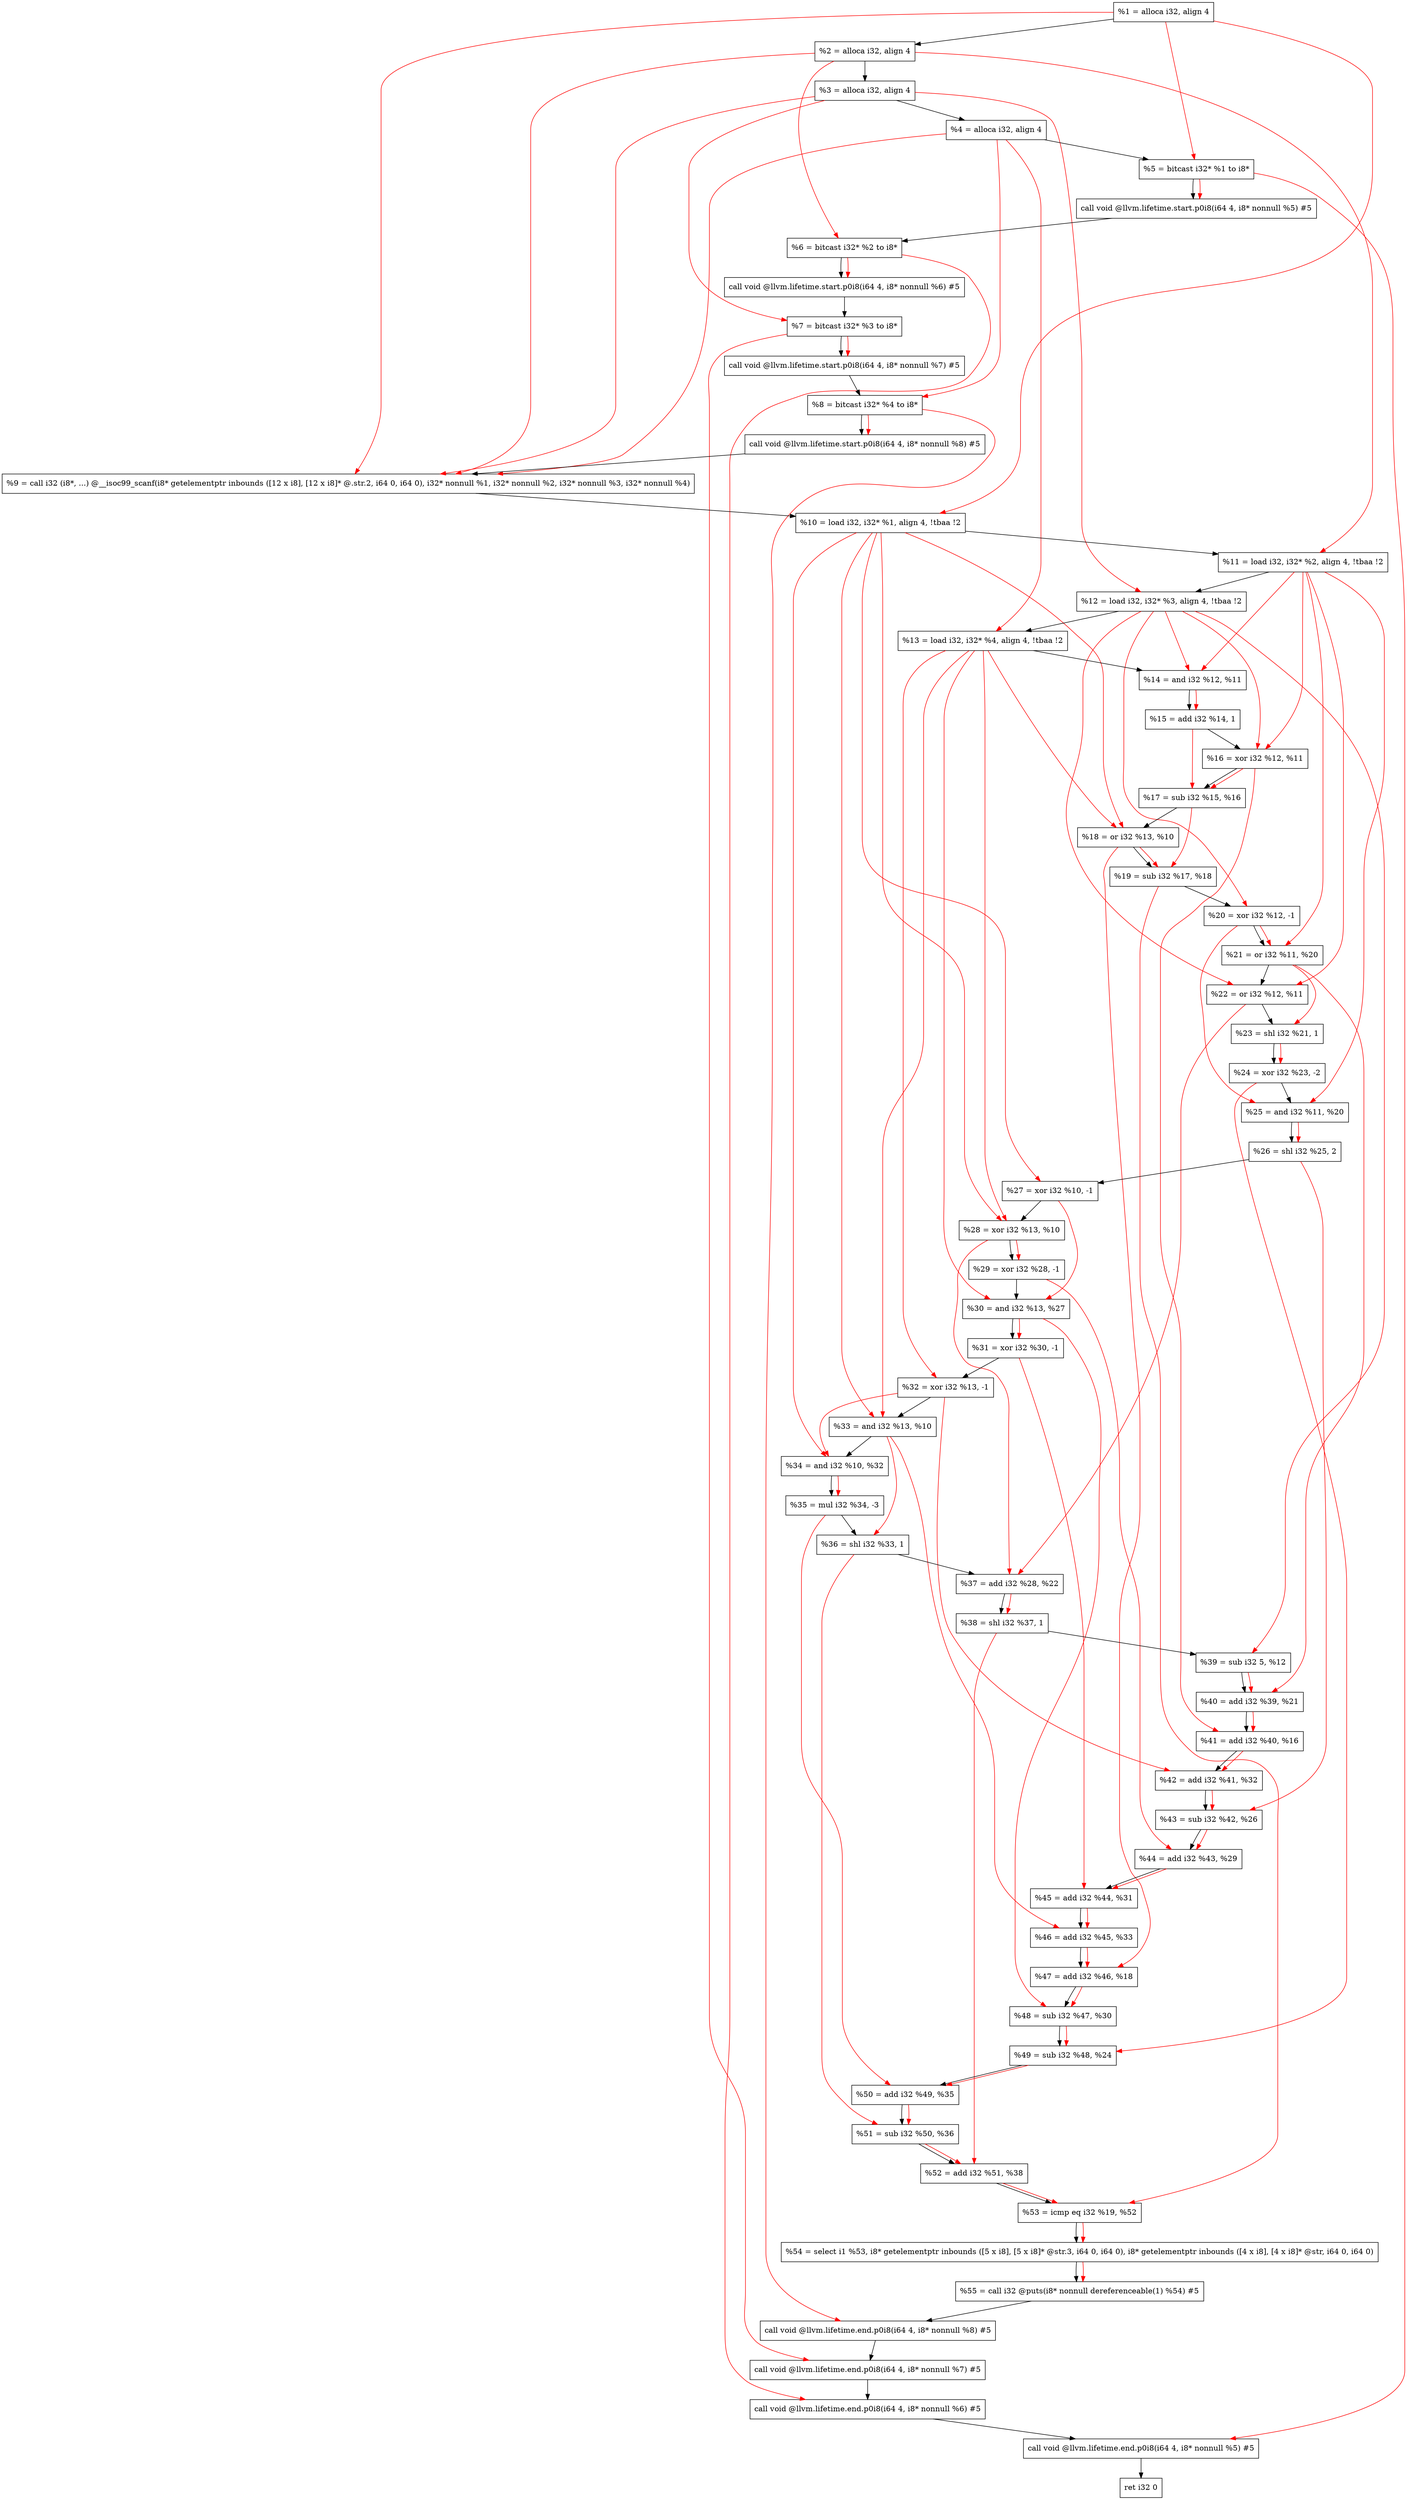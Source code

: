 digraph "DFG for'main' function" {
	Node0x138ebe8[shape=record, label="  %1 = alloca i32, align 4"];
	Node0x138ec68[shape=record, label="  %2 = alloca i32, align 4"];
	Node0x138ecf8[shape=record, label="  %3 = alloca i32, align 4"];
	Node0x138ed58[shape=record, label="  %4 = alloca i32, align 4"];
	Node0x138ee08[shape=record, label="  %5 = bitcast i32* %1 to i8*"];
	Node0x138f238[shape=record, label="  call void @llvm.lifetime.start.p0i8(i64 4, i8* nonnull %5) #5"];
	Node0x138f318[shape=record, label="  %6 = bitcast i32* %2 to i8*"];
	Node0x138f418[shape=record, label="  call void @llvm.lifetime.start.p0i8(i64 4, i8* nonnull %6) #5"];
	Node0x138f4d8[shape=record, label="  %7 = bitcast i32* %3 to i8*"];
	Node0x138f588[shape=record, label="  call void @llvm.lifetime.start.p0i8(i64 4, i8* nonnull %7) #5"];
	Node0x138f648[shape=record, label="  %8 = bitcast i32* %4 to i8*"];
	Node0x138f6f8[shape=record, label="  call void @llvm.lifetime.start.p0i8(i64 4, i8* nonnull %8) #5"];
	Node0x1389b40[shape=record, label="  %9 = call i32 (i8*, ...) @__isoc99_scanf(i8* getelementptr inbounds ([12 x i8], [12 x i8]* @.str.2, i64 0, i64 0), i32* nonnull %1, i32* nonnull %2, i32* nonnull %3, i32* nonnull %4)"];
	Node0x138f8f8[shape=record, label="  %10 = load i32, i32* %1, align 4, !tbaa !2"];
	Node0x1390868[shape=record, label="  %11 = load i32, i32* %2, align 4, !tbaa !2"];
	Node0x1390ed8[shape=record, label="  %12 = load i32, i32* %3, align 4, !tbaa !2"];
	Node0x1390f38[shape=record, label="  %13 = load i32, i32* %4, align 4, !tbaa !2"];
	Node0x1390fb0[shape=record, label="  %14 = and i32 %12, %11"];
	Node0x1391020[shape=record, label="  %15 = add i32 %14, 1"];
	Node0x1391090[shape=record, label="  %16 = xor i32 %12, %11"];
	Node0x1391100[shape=record, label="  %17 = sub i32 %15, %16"];
	Node0x1391170[shape=record, label="  %18 = or i32 %13, %10"];
	Node0x13911e0[shape=record, label="  %19 = sub i32 %17, %18"];
	Node0x1391250[shape=record, label="  %20 = xor i32 %12, -1"];
	Node0x13912c0[shape=record, label="  %21 = or i32 %11, %20"];
	Node0x1391330[shape=record, label="  %22 = or i32 %12, %11"];
	Node0x13913a0[shape=record, label="  %23 = shl i32 %21, 1"];
	Node0x1391410[shape=record, label="  %24 = xor i32 %23, -2"];
	Node0x1391480[shape=record, label="  %25 = and i32 %11, %20"];
	Node0x13914f0[shape=record, label="  %26 = shl i32 %25, 2"];
	Node0x1391560[shape=record, label="  %27 = xor i32 %10, -1"];
	Node0x13915d0[shape=record, label="  %28 = xor i32 %13, %10"];
	Node0x1391640[shape=record, label="  %29 = xor i32 %28, -1"];
	Node0x13916b0[shape=record, label="  %30 = and i32 %13, %27"];
	Node0x1391720[shape=record, label="  %31 = xor i32 %30, -1"];
	Node0x1391790[shape=record, label="  %32 = xor i32 %13, -1"];
	Node0x1391800[shape=record, label="  %33 = and i32 %13, %10"];
	Node0x1391870[shape=record, label="  %34 = and i32 %10, %32"];
	Node0x13918e0[shape=record, label="  %35 = mul i32 %34, -3"];
	Node0x1391950[shape=record, label="  %36 = shl i32 %33, 1"];
	Node0x13919c0[shape=record, label="  %37 = add i32 %28, %22"];
	Node0x1391a30[shape=record, label="  %38 = shl i32 %37, 1"];
	Node0x1391aa0[shape=record, label="  %39 = sub i32 5, %12"];
	Node0x1391b10[shape=record, label="  %40 = add i32 %39, %21"];
	Node0x1391b80[shape=record, label="  %41 = add i32 %40, %16"];
	Node0x1391bf0[shape=record, label="  %42 = add i32 %41, %32"];
	Node0x1391c60[shape=record, label="  %43 = sub i32 %42, %26"];
	Node0x1391cd0[shape=record, label="  %44 = add i32 %43, %29"];
	Node0x1391d40[shape=record, label="  %45 = add i32 %44, %31"];
	Node0x1391db0[shape=record, label="  %46 = add i32 %45, %33"];
	Node0x1391e20[shape=record, label="  %47 = add i32 %46, %18"];
	Node0x1391e90[shape=record, label="  %48 = sub i32 %47, %30"];
	Node0x1391f00[shape=record, label="  %49 = sub i32 %48, %24"];
	Node0x1391f70[shape=record, label="  %50 = add i32 %49, %35"];
	Node0x1391fe0[shape=record, label="  %51 = sub i32 %50, %36"];
	Node0x1392050[shape=record, label="  %52 = add i32 %51, %38"];
	Node0x13920c0[shape=record, label="  %53 = icmp eq i32 %19, %52"];
	Node0x132e8b8[shape=record, label="  %54 = select i1 %53, i8* getelementptr inbounds ([5 x i8], [5 x i8]* @str.3, i64 0, i64 0), i8* getelementptr inbounds ([4 x i8], [4 x i8]* @str, i64 0, i64 0)"];
	Node0x1392150[shape=record, label="  %55 = call i32 @puts(i8* nonnull dereferenceable(1) %54) #5"];
	Node0x13923f8[shape=record, label="  call void @llvm.lifetime.end.p0i8(i64 4, i8* nonnull %8) #5"];
	Node0x1392558[shape=record, label="  call void @llvm.lifetime.end.p0i8(i64 4, i8* nonnull %7) #5"];
	Node0x1392668[shape=record, label="  call void @llvm.lifetime.end.p0i8(i64 4, i8* nonnull %6) #5"];
	Node0x1392778[shape=record, label="  call void @llvm.lifetime.end.p0i8(i64 4, i8* nonnull %5) #5"];
	Node0x1392838[shape=record, label="  ret i32 0"];
	Node0x138ebe8 -> Node0x138ec68;
	Node0x138ec68 -> Node0x138ecf8;
	Node0x138ecf8 -> Node0x138ed58;
	Node0x138ed58 -> Node0x138ee08;
	Node0x138ee08 -> Node0x138f238;
	Node0x138f238 -> Node0x138f318;
	Node0x138f318 -> Node0x138f418;
	Node0x138f418 -> Node0x138f4d8;
	Node0x138f4d8 -> Node0x138f588;
	Node0x138f588 -> Node0x138f648;
	Node0x138f648 -> Node0x138f6f8;
	Node0x138f6f8 -> Node0x1389b40;
	Node0x1389b40 -> Node0x138f8f8;
	Node0x138f8f8 -> Node0x1390868;
	Node0x1390868 -> Node0x1390ed8;
	Node0x1390ed8 -> Node0x1390f38;
	Node0x1390f38 -> Node0x1390fb0;
	Node0x1390fb0 -> Node0x1391020;
	Node0x1391020 -> Node0x1391090;
	Node0x1391090 -> Node0x1391100;
	Node0x1391100 -> Node0x1391170;
	Node0x1391170 -> Node0x13911e0;
	Node0x13911e0 -> Node0x1391250;
	Node0x1391250 -> Node0x13912c0;
	Node0x13912c0 -> Node0x1391330;
	Node0x1391330 -> Node0x13913a0;
	Node0x13913a0 -> Node0x1391410;
	Node0x1391410 -> Node0x1391480;
	Node0x1391480 -> Node0x13914f0;
	Node0x13914f0 -> Node0x1391560;
	Node0x1391560 -> Node0x13915d0;
	Node0x13915d0 -> Node0x1391640;
	Node0x1391640 -> Node0x13916b0;
	Node0x13916b0 -> Node0x1391720;
	Node0x1391720 -> Node0x1391790;
	Node0x1391790 -> Node0x1391800;
	Node0x1391800 -> Node0x1391870;
	Node0x1391870 -> Node0x13918e0;
	Node0x13918e0 -> Node0x1391950;
	Node0x1391950 -> Node0x13919c0;
	Node0x13919c0 -> Node0x1391a30;
	Node0x1391a30 -> Node0x1391aa0;
	Node0x1391aa0 -> Node0x1391b10;
	Node0x1391b10 -> Node0x1391b80;
	Node0x1391b80 -> Node0x1391bf0;
	Node0x1391bf0 -> Node0x1391c60;
	Node0x1391c60 -> Node0x1391cd0;
	Node0x1391cd0 -> Node0x1391d40;
	Node0x1391d40 -> Node0x1391db0;
	Node0x1391db0 -> Node0x1391e20;
	Node0x1391e20 -> Node0x1391e90;
	Node0x1391e90 -> Node0x1391f00;
	Node0x1391f00 -> Node0x1391f70;
	Node0x1391f70 -> Node0x1391fe0;
	Node0x1391fe0 -> Node0x1392050;
	Node0x1392050 -> Node0x13920c0;
	Node0x13920c0 -> Node0x132e8b8;
	Node0x132e8b8 -> Node0x1392150;
	Node0x1392150 -> Node0x13923f8;
	Node0x13923f8 -> Node0x1392558;
	Node0x1392558 -> Node0x1392668;
	Node0x1392668 -> Node0x1392778;
	Node0x1392778 -> Node0x1392838;
edge [color=red]
	Node0x138ebe8 -> Node0x138ee08;
	Node0x138ee08 -> Node0x138f238;
	Node0x138ec68 -> Node0x138f318;
	Node0x138f318 -> Node0x138f418;
	Node0x138ecf8 -> Node0x138f4d8;
	Node0x138f4d8 -> Node0x138f588;
	Node0x138ed58 -> Node0x138f648;
	Node0x138f648 -> Node0x138f6f8;
	Node0x138ebe8 -> Node0x1389b40;
	Node0x138ec68 -> Node0x1389b40;
	Node0x138ecf8 -> Node0x1389b40;
	Node0x138ed58 -> Node0x1389b40;
	Node0x138ebe8 -> Node0x138f8f8;
	Node0x138ec68 -> Node0x1390868;
	Node0x138ecf8 -> Node0x1390ed8;
	Node0x138ed58 -> Node0x1390f38;
	Node0x1390ed8 -> Node0x1390fb0;
	Node0x1390868 -> Node0x1390fb0;
	Node0x1390fb0 -> Node0x1391020;
	Node0x1390ed8 -> Node0x1391090;
	Node0x1390868 -> Node0x1391090;
	Node0x1391020 -> Node0x1391100;
	Node0x1391090 -> Node0x1391100;
	Node0x1390f38 -> Node0x1391170;
	Node0x138f8f8 -> Node0x1391170;
	Node0x1391100 -> Node0x13911e0;
	Node0x1391170 -> Node0x13911e0;
	Node0x1390ed8 -> Node0x1391250;
	Node0x1390868 -> Node0x13912c0;
	Node0x1391250 -> Node0x13912c0;
	Node0x1390ed8 -> Node0x1391330;
	Node0x1390868 -> Node0x1391330;
	Node0x13912c0 -> Node0x13913a0;
	Node0x13913a0 -> Node0x1391410;
	Node0x1390868 -> Node0x1391480;
	Node0x1391250 -> Node0x1391480;
	Node0x1391480 -> Node0x13914f0;
	Node0x138f8f8 -> Node0x1391560;
	Node0x1390f38 -> Node0x13915d0;
	Node0x138f8f8 -> Node0x13915d0;
	Node0x13915d0 -> Node0x1391640;
	Node0x1390f38 -> Node0x13916b0;
	Node0x1391560 -> Node0x13916b0;
	Node0x13916b0 -> Node0x1391720;
	Node0x1390f38 -> Node0x1391790;
	Node0x1390f38 -> Node0x1391800;
	Node0x138f8f8 -> Node0x1391800;
	Node0x138f8f8 -> Node0x1391870;
	Node0x1391790 -> Node0x1391870;
	Node0x1391870 -> Node0x13918e0;
	Node0x1391800 -> Node0x1391950;
	Node0x13915d0 -> Node0x13919c0;
	Node0x1391330 -> Node0x13919c0;
	Node0x13919c0 -> Node0x1391a30;
	Node0x1390ed8 -> Node0x1391aa0;
	Node0x1391aa0 -> Node0x1391b10;
	Node0x13912c0 -> Node0x1391b10;
	Node0x1391b10 -> Node0x1391b80;
	Node0x1391090 -> Node0x1391b80;
	Node0x1391b80 -> Node0x1391bf0;
	Node0x1391790 -> Node0x1391bf0;
	Node0x1391bf0 -> Node0x1391c60;
	Node0x13914f0 -> Node0x1391c60;
	Node0x1391c60 -> Node0x1391cd0;
	Node0x1391640 -> Node0x1391cd0;
	Node0x1391cd0 -> Node0x1391d40;
	Node0x1391720 -> Node0x1391d40;
	Node0x1391d40 -> Node0x1391db0;
	Node0x1391800 -> Node0x1391db0;
	Node0x1391db0 -> Node0x1391e20;
	Node0x1391170 -> Node0x1391e20;
	Node0x1391e20 -> Node0x1391e90;
	Node0x13916b0 -> Node0x1391e90;
	Node0x1391e90 -> Node0x1391f00;
	Node0x1391410 -> Node0x1391f00;
	Node0x1391f00 -> Node0x1391f70;
	Node0x13918e0 -> Node0x1391f70;
	Node0x1391f70 -> Node0x1391fe0;
	Node0x1391950 -> Node0x1391fe0;
	Node0x1391fe0 -> Node0x1392050;
	Node0x1391a30 -> Node0x1392050;
	Node0x13911e0 -> Node0x13920c0;
	Node0x1392050 -> Node0x13920c0;
	Node0x13920c0 -> Node0x132e8b8;
	Node0x132e8b8 -> Node0x1392150;
	Node0x138f648 -> Node0x13923f8;
	Node0x138f4d8 -> Node0x1392558;
	Node0x138f318 -> Node0x1392668;
	Node0x138ee08 -> Node0x1392778;
}
